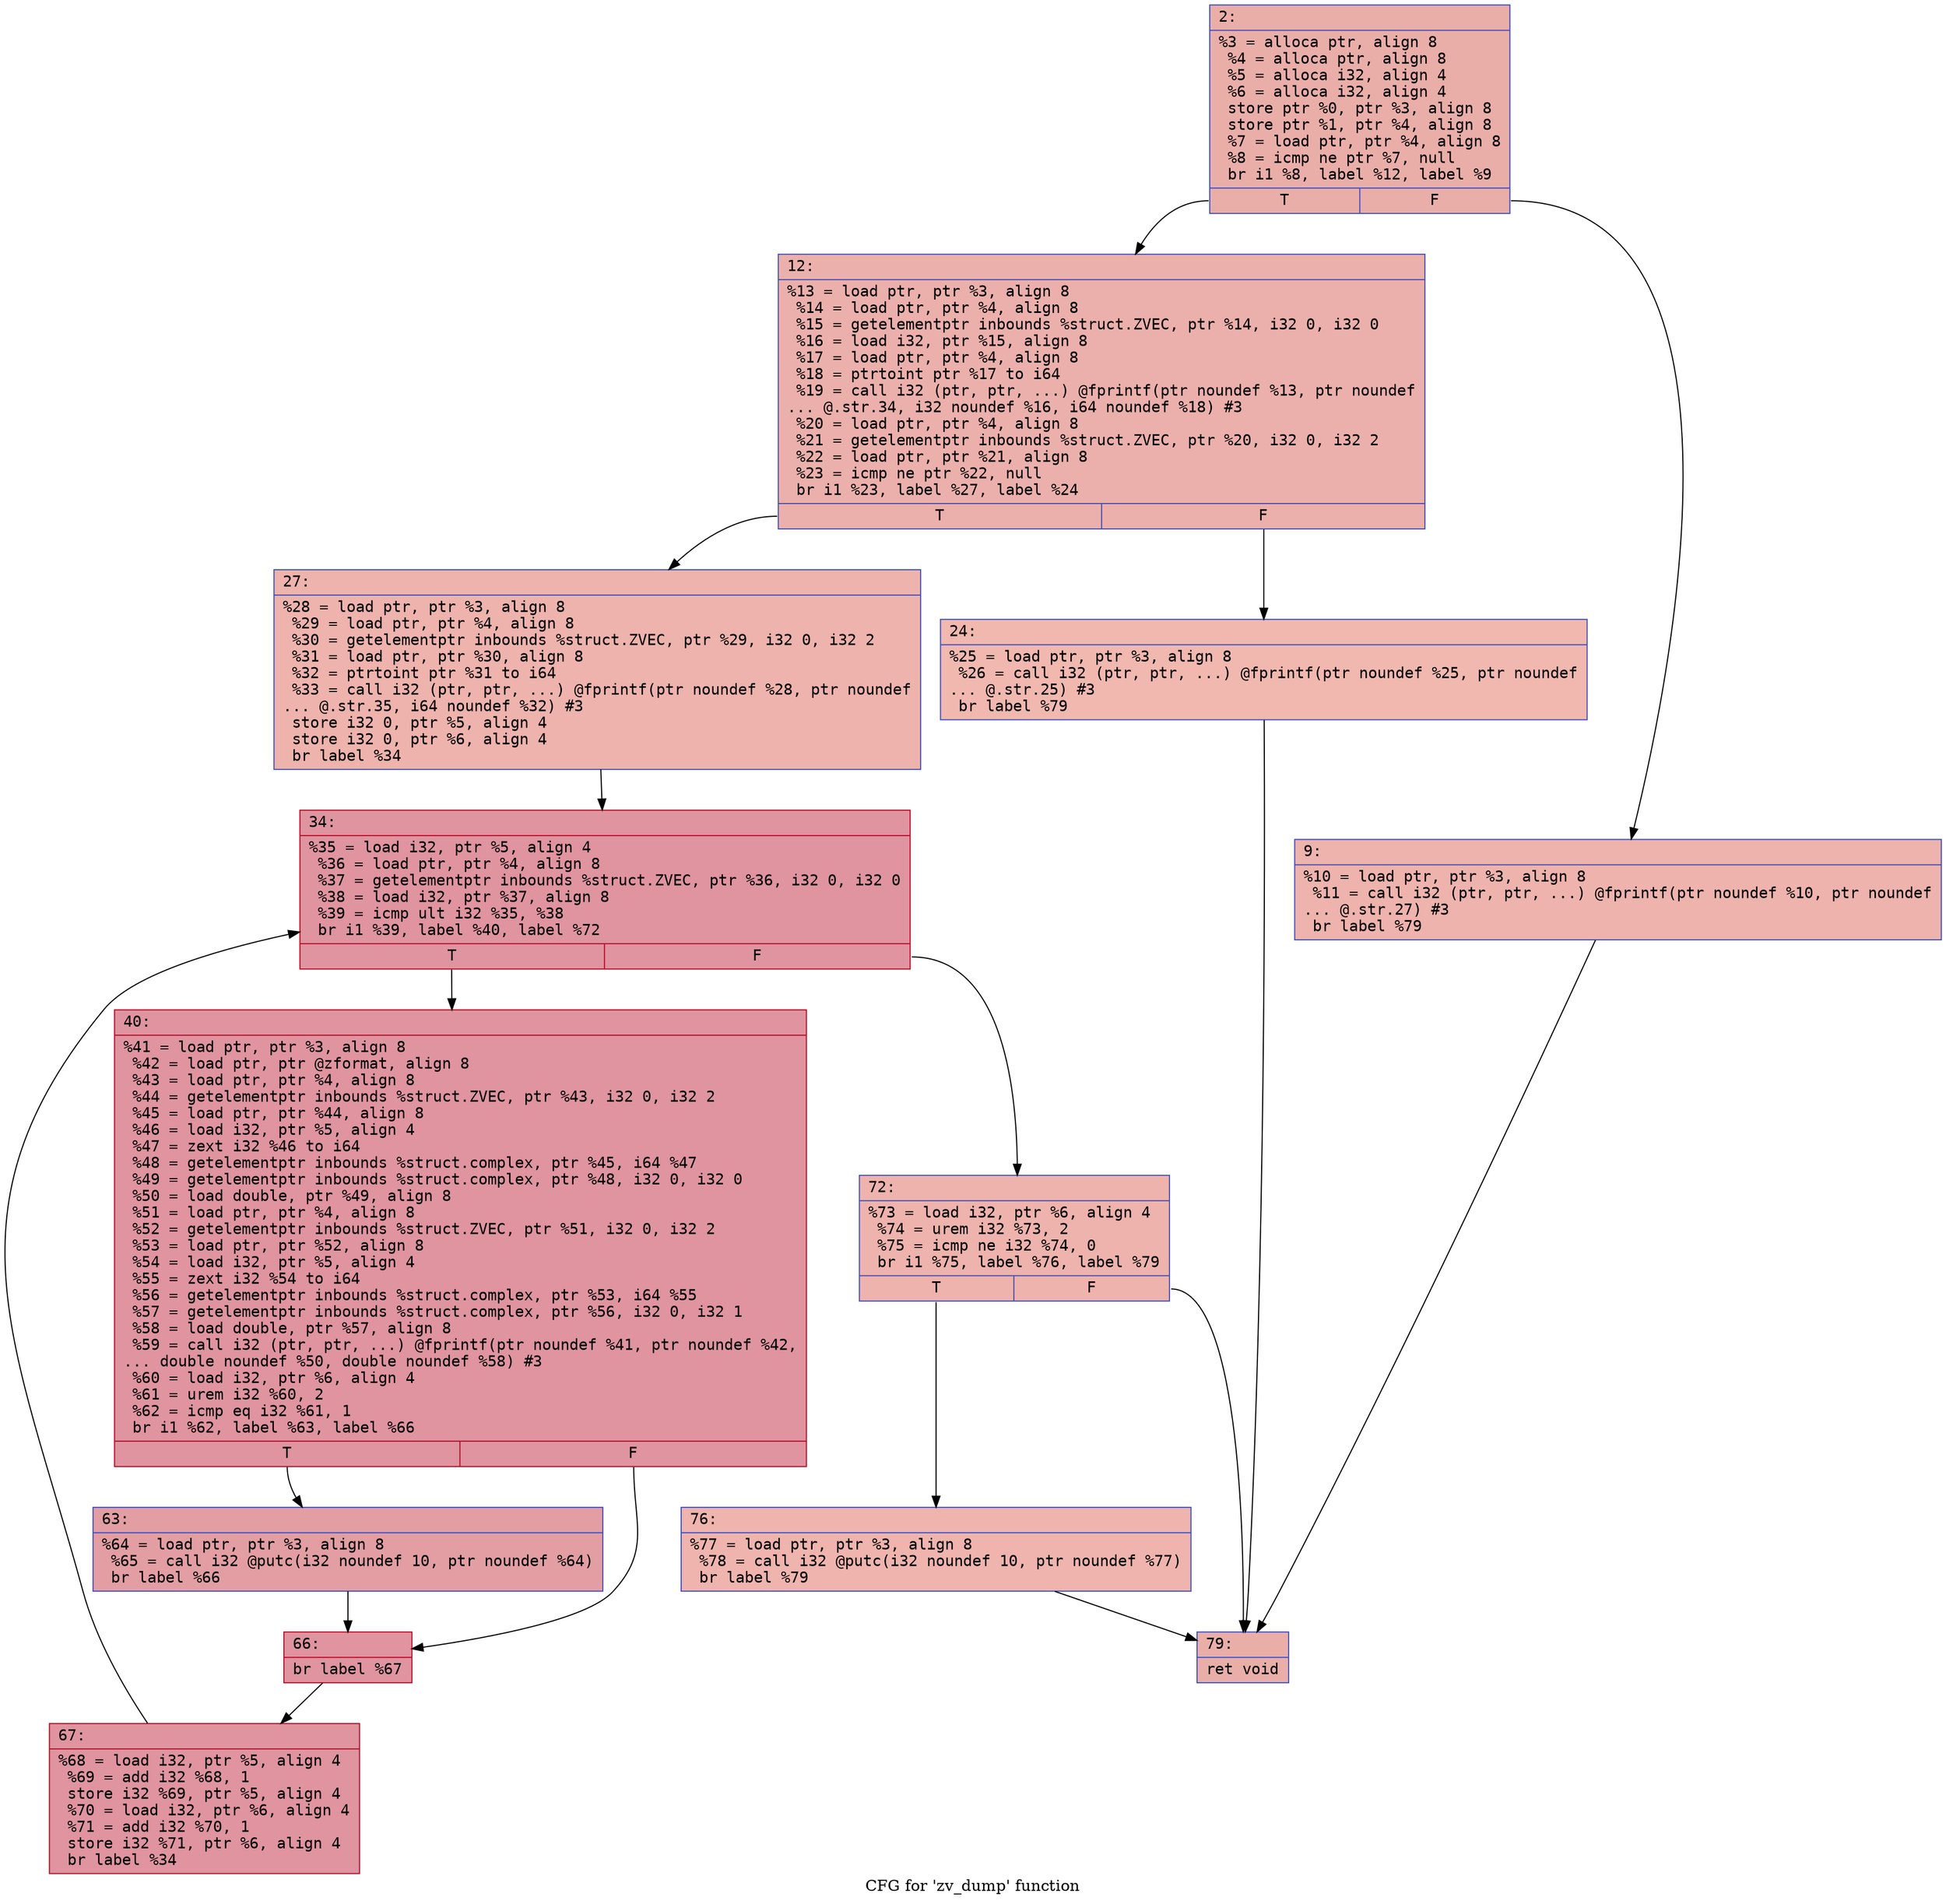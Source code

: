 digraph "CFG for 'zv_dump' function" {
	label="CFG for 'zv_dump' function";

	Node0x60000276e0d0 [shape=record,color="#3d50c3ff", style=filled, fillcolor="#d0473d70" fontname="Courier",label="{2:\l|  %3 = alloca ptr, align 8\l  %4 = alloca ptr, align 8\l  %5 = alloca i32, align 4\l  %6 = alloca i32, align 4\l  store ptr %0, ptr %3, align 8\l  store ptr %1, ptr %4, align 8\l  %7 = load ptr, ptr %4, align 8\l  %8 = icmp ne ptr %7, null\l  br i1 %8, label %12, label %9\l|{<s0>T|<s1>F}}"];
	Node0x60000276e0d0:s0 -> Node0x60000276e170[tooltip="2 -> 12\nProbability 62.50%" ];
	Node0x60000276e0d0:s1 -> Node0x60000276e120[tooltip="2 -> 9\nProbability 37.50%" ];
	Node0x60000276e120 [shape=record,color="#3d50c3ff", style=filled, fillcolor="#d6524470" fontname="Courier",label="{9:\l|  %10 = load ptr, ptr %3, align 8\l  %11 = call i32 (ptr, ptr, ...) @fprintf(ptr noundef %10, ptr noundef\l... @.str.27) #3\l  br label %79\l}"];
	Node0x60000276e120 -> Node0x60000276e490[tooltip="9 -> 79\nProbability 100.00%" ];
	Node0x60000276e170 [shape=record,color="#3d50c3ff", style=filled, fillcolor="#d24b4070" fontname="Courier",label="{12:\l|  %13 = load ptr, ptr %3, align 8\l  %14 = load ptr, ptr %4, align 8\l  %15 = getelementptr inbounds %struct.ZVEC, ptr %14, i32 0, i32 0\l  %16 = load i32, ptr %15, align 8\l  %17 = load ptr, ptr %4, align 8\l  %18 = ptrtoint ptr %17 to i64\l  %19 = call i32 (ptr, ptr, ...) @fprintf(ptr noundef %13, ptr noundef\l... @.str.34, i32 noundef %16, i64 noundef %18) #3\l  %20 = load ptr, ptr %4, align 8\l  %21 = getelementptr inbounds %struct.ZVEC, ptr %20, i32 0, i32 2\l  %22 = load ptr, ptr %21, align 8\l  %23 = icmp ne ptr %22, null\l  br i1 %23, label %27, label %24\l|{<s0>T|<s1>F}}"];
	Node0x60000276e170:s0 -> Node0x60000276e210[tooltip="12 -> 27\nProbability 62.50%" ];
	Node0x60000276e170:s1 -> Node0x60000276e1c0[tooltip="12 -> 24\nProbability 37.50%" ];
	Node0x60000276e1c0 [shape=record,color="#3d50c3ff", style=filled, fillcolor="#dc5d4a70" fontname="Courier",label="{24:\l|  %25 = load ptr, ptr %3, align 8\l  %26 = call i32 (ptr, ptr, ...) @fprintf(ptr noundef %25, ptr noundef\l... @.str.25) #3\l  br label %79\l}"];
	Node0x60000276e1c0 -> Node0x60000276e490[tooltip="24 -> 79\nProbability 100.00%" ];
	Node0x60000276e210 [shape=record,color="#3d50c3ff", style=filled, fillcolor="#d6524470" fontname="Courier",label="{27:\l|  %28 = load ptr, ptr %3, align 8\l  %29 = load ptr, ptr %4, align 8\l  %30 = getelementptr inbounds %struct.ZVEC, ptr %29, i32 0, i32 2\l  %31 = load ptr, ptr %30, align 8\l  %32 = ptrtoint ptr %31 to i64\l  %33 = call i32 (ptr, ptr, ...) @fprintf(ptr noundef %28, ptr noundef\l... @.str.35, i64 noundef %32) #3\l  store i32 0, ptr %5, align 4\l  store i32 0, ptr %6, align 4\l  br label %34\l}"];
	Node0x60000276e210 -> Node0x60000276e260[tooltip="27 -> 34\nProbability 100.00%" ];
	Node0x60000276e260 [shape=record,color="#b70d28ff", style=filled, fillcolor="#b70d2870" fontname="Courier",label="{34:\l|  %35 = load i32, ptr %5, align 4\l  %36 = load ptr, ptr %4, align 8\l  %37 = getelementptr inbounds %struct.ZVEC, ptr %36, i32 0, i32 0\l  %38 = load i32, ptr %37, align 8\l  %39 = icmp ult i32 %35, %38\l  br i1 %39, label %40, label %72\l|{<s0>T|<s1>F}}"];
	Node0x60000276e260:s0 -> Node0x60000276e2b0[tooltip="34 -> 40\nProbability 96.88%" ];
	Node0x60000276e260:s1 -> Node0x60000276e3f0[tooltip="34 -> 72\nProbability 3.12%" ];
	Node0x60000276e2b0 [shape=record,color="#b70d28ff", style=filled, fillcolor="#b70d2870" fontname="Courier",label="{40:\l|  %41 = load ptr, ptr %3, align 8\l  %42 = load ptr, ptr @zformat, align 8\l  %43 = load ptr, ptr %4, align 8\l  %44 = getelementptr inbounds %struct.ZVEC, ptr %43, i32 0, i32 2\l  %45 = load ptr, ptr %44, align 8\l  %46 = load i32, ptr %5, align 4\l  %47 = zext i32 %46 to i64\l  %48 = getelementptr inbounds %struct.complex, ptr %45, i64 %47\l  %49 = getelementptr inbounds %struct.complex, ptr %48, i32 0, i32 0\l  %50 = load double, ptr %49, align 8\l  %51 = load ptr, ptr %4, align 8\l  %52 = getelementptr inbounds %struct.ZVEC, ptr %51, i32 0, i32 2\l  %53 = load ptr, ptr %52, align 8\l  %54 = load i32, ptr %5, align 4\l  %55 = zext i32 %54 to i64\l  %56 = getelementptr inbounds %struct.complex, ptr %53, i64 %55\l  %57 = getelementptr inbounds %struct.complex, ptr %56, i32 0, i32 1\l  %58 = load double, ptr %57, align 8\l  %59 = call i32 (ptr, ptr, ...) @fprintf(ptr noundef %41, ptr noundef %42,\l... double noundef %50, double noundef %58) #3\l  %60 = load i32, ptr %6, align 4\l  %61 = urem i32 %60, 2\l  %62 = icmp eq i32 %61, 1\l  br i1 %62, label %63, label %66\l|{<s0>T|<s1>F}}"];
	Node0x60000276e2b0:s0 -> Node0x60000276e300[tooltip="40 -> 63\nProbability 50.00%" ];
	Node0x60000276e2b0:s1 -> Node0x60000276e350[tooltip="40 -> 66\nProbability 50.00%" ];
	Node0x60000276e300 [shape=record,color="#3d50c3ff", style=filled, fillcolor="#be242e70" fontname="Courier",label="{63:\l|  %64 = load ptr, ptr %3, align 8\l  %65 = call i32 @putc(i32 noundef 10, ptr noundef %64)\l  br label %66\l}"];
	Node0x60000276e300 -> Node0x60000276e350[tooltip="63 -> 66\nProbability 100.00%" ];
	Node0x60000276e350 [shape=record,color="#b70d28ff", style=filled, fillcolor="#b70d2870" fontname="Courier",label="{66:\l|  br label %67\l}"];
	Node0x60000276e350 -> Node0x60000276e3a0[tooltip="66 -> 67\nProbability 100.00%" ];
	Node0x60000276e3a0 [shape=record,color="#b70d28ff", style=filled, fillcolor="#b70d2870" fontname="Courier",label="{67:\l|  %68 = load i32, ptr %5, align 4\l  %69 = add i32 %68, 1\l  store i32 %69, ptr %5, align 4\l  %70 = load i32, ptr %6, align 4\l  %71 = add i32 %70, 1\l  store i32 %71, ptr %6, align 4\l  br label %34\l}"];
	Node0x60000276e3a0 -> Node0x60000276e260[tooltip="67 -> 34\nProbability 100.00%" ];
	Node0x60000276e3f0 [shape=record,color="#3d50c3ff", style=filled, fillcolor="#d6524470" fontname="Courier",label="{72:\l|  %73 = load i32, ptr %6, align 4\l  %74 = urem i32 %73, 2\l  %75 = icmp ne i32 %74, 0\l  br i1 %75, label %76, label %79\l|{<s0>T|<s1>F}}"];
	Node0x60000276e3f0:s0 -> Node0x60000276e440[tooltip="72 -> 76\nProbability 62.50%" ];
	Node0x60000276e3f0:s1 -> Node0x60000276e490[tooltip="72 -> 79\nProbability 37.50%" ];
	Node0x60000276e440 [shape=record,color="#3d50c3ff", style=filled, fillcolor="#d8564670" fontname="Courier",label="{76:\l|  %77 = load ptr, ptr %3, align 8\l  %78 = call i32 @putc(i32 noundef 10, ptr noundef %77)\l  br label %79\l}"];
	Node0x60000276e440 -> Node0x60000276e490[tooltip="76 -> 79\nProbability 100.00%" ];
	Node0x60000276e490 [shape=record,color="#3d50c3ff", style=filled, fillcolor="#d0473d70" fontname="Courier",label="{79:\l|  ret void\l}"];
}
